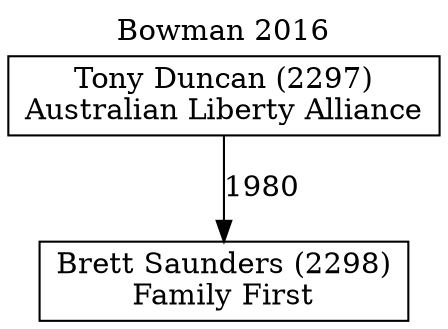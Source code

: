 // House preference flow
digraph "Brett Saunders (2298)_Bowman_2016" {
	graph [label="Bowman 2016" labelloc=t mclimit=10]
	node [shape=box]
	"Brett Saunders (2298)" [label="Brett Saunders (2298)
Family First"]
	"Tony Duncan (2297)" [label="Tony Duncan (2297)
Australian Liberty Alliance"]
	"Tony Duncan (2297)" -> "Brett Saunders (2298)" [label=1980]
}
